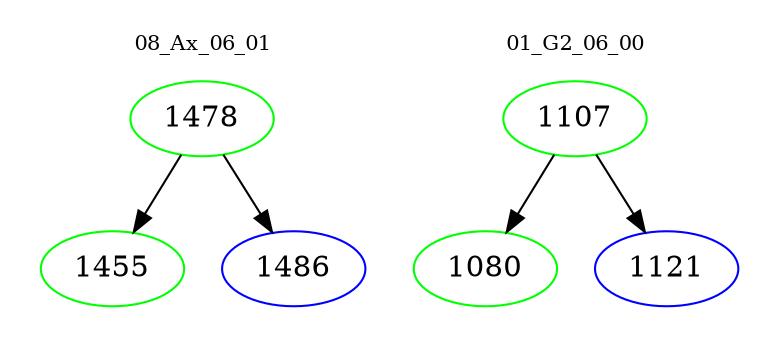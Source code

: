 digraph{
subgraph cluster_0 {
color = white
label = "08_Ax_06_01";
fontsize=10;
T0_1478 [label="1478", color="green"]
T0_1478 -> T0_1455 [color="black"]
T0_1455 [label="1455", color="green"]
T0_1478 -> T0_1486 [color="black"]
T0_1486 [label="1486", color="blue"]
}
subgraph cluster_1 {
color = white
label = "01_G2_06_00";
fontsize=10;
T1_1107 [label="1107", color="green"]
T1_1107 -> T1_1080 [color="black"]
T1_1080 [label="1080", color="green"]
T1_1107 -> T1_1121 [color="black"]
T1_1121 [label="1121", color="blue"]
}
}
